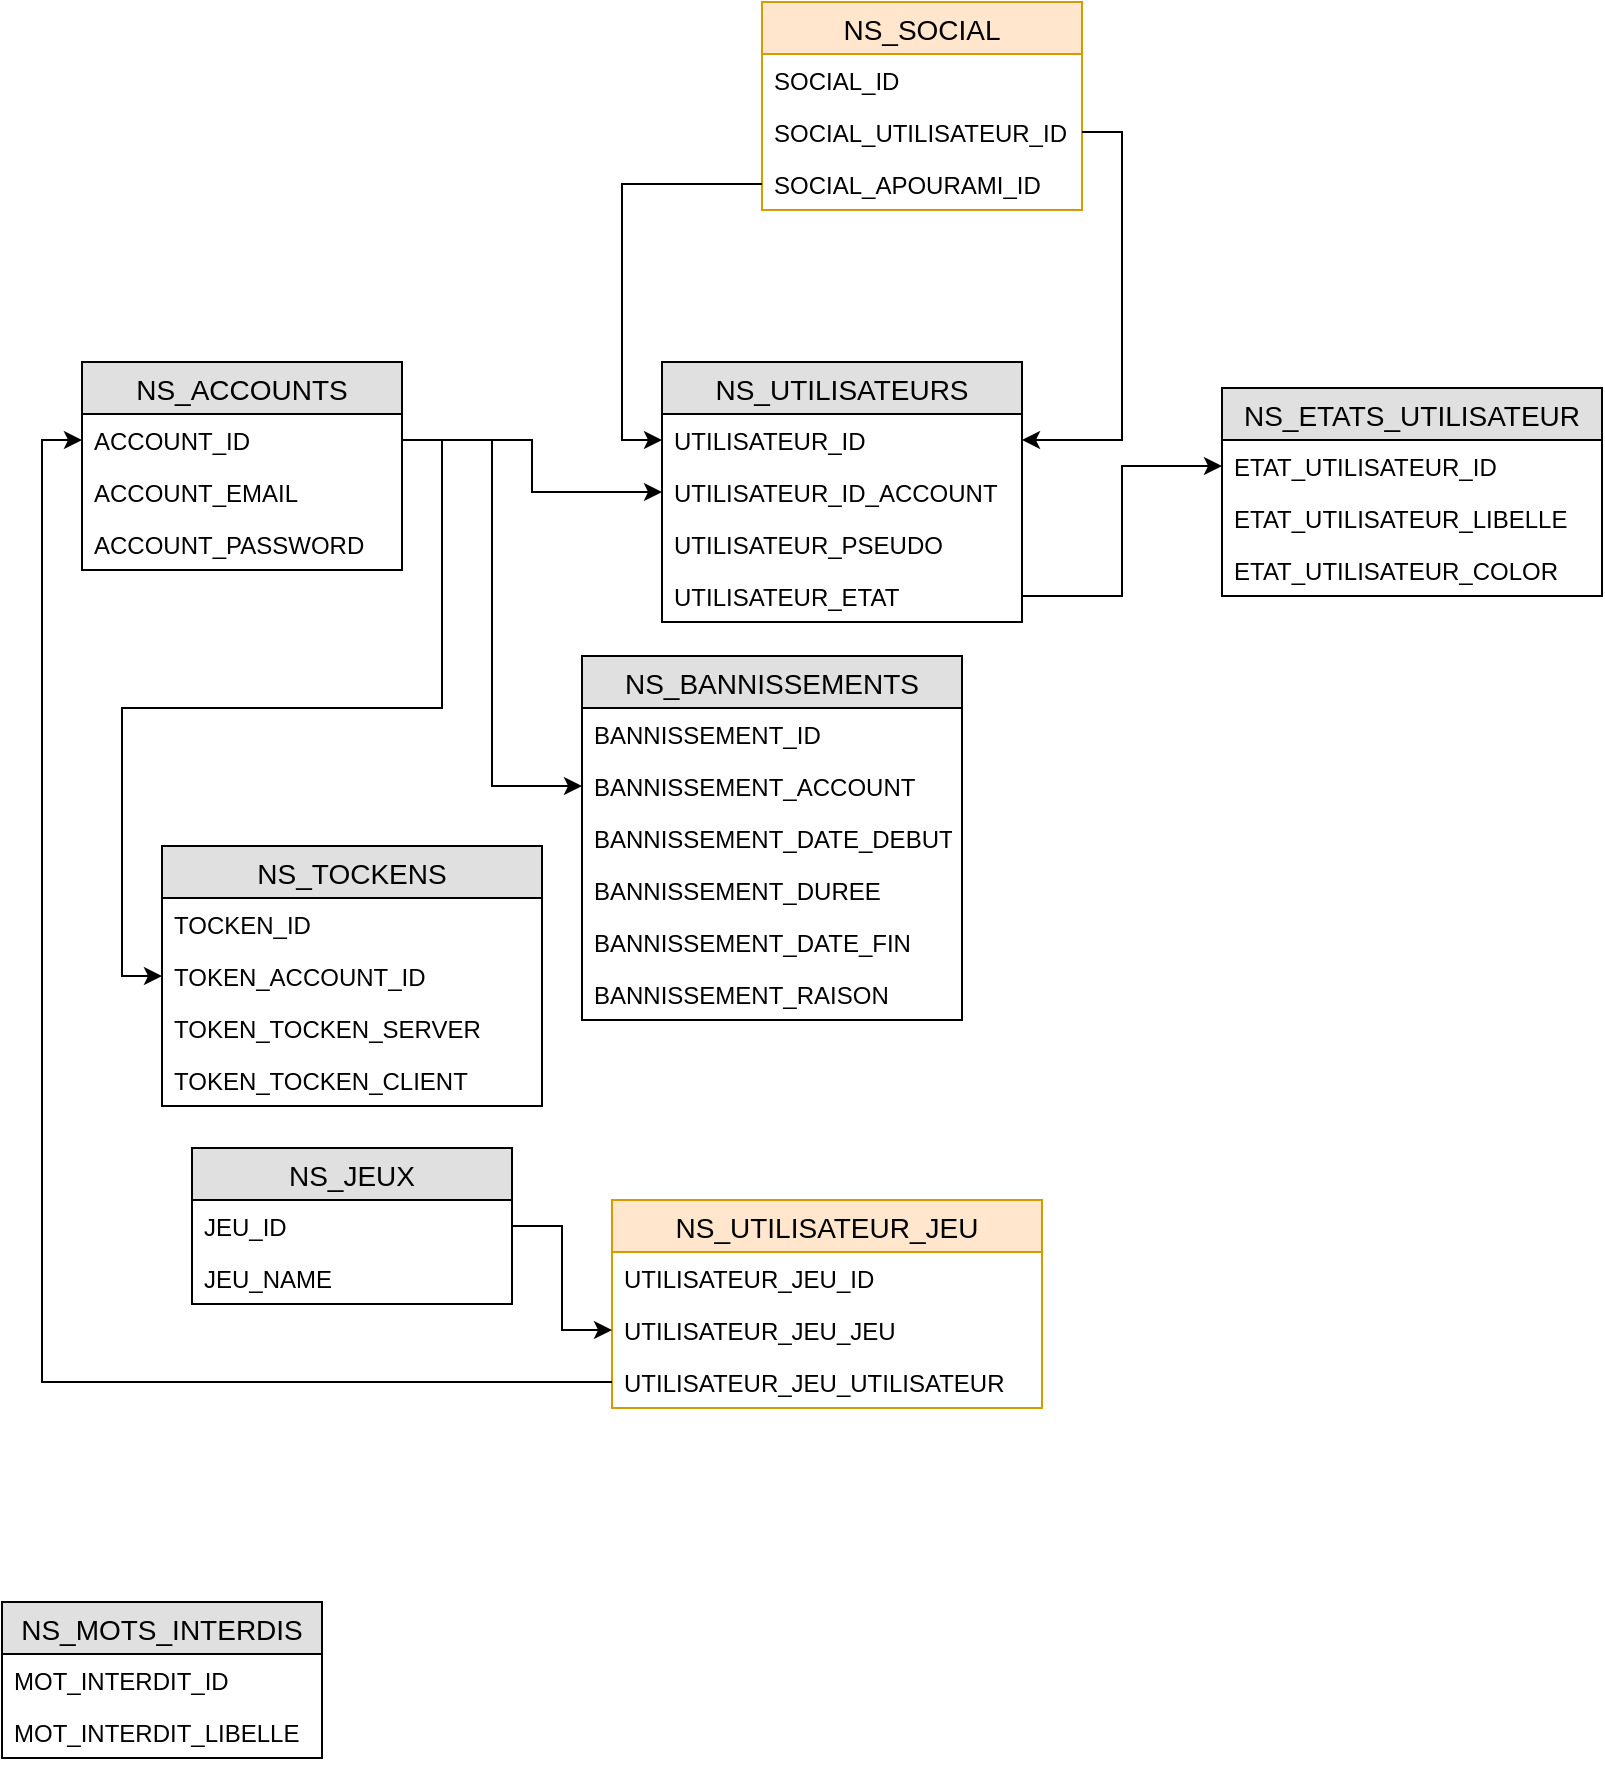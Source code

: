 <mxfile version="12.1.3" type="github" pages="1">
  <diagram id="vOwua9tMfWReTEkp4RUq" name="Page-1">
    <mxGraphModel dx="1408" dy="1924" grid="1" gridSize="10" guides="1" tooltips="1" connect="1" arrows="1" fold="1" page="1" pageScale="1" pageWidth="827" pageHeight="1169" math="0" shadow="0">
      <root>
        <mxCell id="0"/>
        <mxCell id="1" parent="0"/>
        <mxCell id="vrm-YNx-V0Qpc7DbzVik-2" value="NS_ACCOUNTS" style="swimlane;fontStyle=0;childLayout=stackLayout;horizontal=1;startSize=26;fillColor=#e0e0e0;horizontalStack=0;resizeParent=1;resizeParentMax=0;resizeLast=0;collapsible=1;marginBottom=0;swimlaneFillColor=#ffffff;align=center;fontSize=14;" parent="1" vertex="1">
          <mxGeometry x="50" y="30" width="160" height="104" as="geometry"/>
        </mxCell>
        <mxCell id="vrm-YNx-V0Qpc7DbzVik-3" value="ACCOUNT_ID" style="text;strokeColor=none;fillColor=none;spacingLeft=4;spacingRight=4;overflow=hidden;rotatable=0;points=[[0,0.5],[1,0.5]];portConstraint=eastwest;fontSize=12;" parent="vrm-YNx-V0Qpc7DbzVik-2" vertex="1">
          <mxGeometry y="26" width="160" height="26" as="geometry"/>
        </mxCell>
        <mxCell id="vrm-YNx-V0Qpc7DbzVik-4" value="ACCOUNT_EMAIL" style="text;strokeColor=none;fillColor=none;spacingLeft=4;spacingRight=4;overflow=hidden;rotatable=0;points=[[0,0.5],[1,0.5]];portConstraint=eastwest;fontSize=12;" parent="vrm-YNx-V0Qpc7DbzVik-2" vertex="1">
          <mxGeometry y="52" width="160" height="26" as="geometry"/>
        </mxCell>
        <mxCell id="vrm-YNx-V0Qpc7DbzVik-5" value="ACCOUNT_PASSWORD&#xa;" style="text;strokeColor=none;fillColor=none;spacingLeft=4;spacingRight=4;overflow=hidden;rotatable=0;points=[[0,0.5],[1,0.5]];portConstraint=eastwest;fontSize=12;" parent="vrm-YNx-V0Qpc7DbzVik-2" vertex="1">
          <mxGeometry y="78" width="160" height="26" as="geometry"/>
        </mxCell>
        <mxCell id="vrm-YNx-V0Qpc7DbzVik-6" value="NS_UTILISATEURS" style="swimlane;fontStyle=0;childLayout=stackLayout;horizontal=1;startSize=26;fillColor=#e0e0e0;horizontalStack=0;resizeParent=1;resizeParentMax=0;resizeLast=0;collapsible=1;marginBottom=0;swimlaneFillColor=#ffffff;align=center;fontSize=14;" parent="1" vertex="1">
          <mxGeometry x="340" y="30" width="180" height="130" as="geometry"/>
        </mxCell>
        <mxCell id="vrm-YNx-V0Qpc7DbzVik-7" value="UTILISATEUR_ID" style="text;strokeColor=none;fillColor=none;spacingLeft=4;spacingRight=4;overflow=hidden;rotatable=0;points=[[0,0.5],[1,0.5]];portConstraint=eastwest;fontSize=12;" parent="vrm-YNx-V0Qpc7DbzVik-6" vertex="1">
          <mxGeometry y="26" width="180" height="26" as="geometry"/>
        </mxCell>
        <mxCell id="vrm-YNx-V0Qpc7DbzVik-8" value="UTILISATEUR_ID_ACCOUNT" style="text;strokeColor=none;fillColor=none;spacingLeft=4;spacingRight=4;overflow=hidden;rotatable=0;points=[[0,0.5],[1,0.5]];portConstraint=eastwest;fontSize=12;" parent="vrm-YNx-V0Qpc7DbzVik-6" vertex="1">
          <mxGeometry y="52" width="180" height="26" as="geometry"/>
        </mxCell>
        <mxCell id="vrm-YNx-V0Qpc7DbzVik-9" value="UTILISATEUR_PSEUDO" style="text;strokeColor=none;fillColor=none;spacingLeft=4;spacingRight=4;overflow=hidden;rotatable=0;points=[[0,0.5],[1,0.5]];portConstraint=eastwest;fontSize=12;" parent="vrm-YNx-V0Qpc7DbzVik-6" vertex="1">
          <mxGeometry y="78" width="180" height="26" as="geometry"/>
        </mxCell>
        <mxCell id="vrm-YNx-V0Qpc7DbzVik-11" value="UTILISATEUR_ETAT" style="text;strokeColor=none;fillColor=none;spacingLeft=4;spacingRight=4;overflow=hidden;rotatable=0;points=[[0,0.5],[1,0.5]];portConstraint=eastwest;fontSize=12;" parent="vrm-YNx-V0Qpc7DbzVik-6" vertex="1">
          <mxGeometry y="104" width="180" height="26" as="geometry"/>
        </mxCell>
        <mxCell id="vrm-YNx-V0Qpc7DbzVik-14" style="edgeStyle=orthogonalEdgeStyle;rounded=0;orthogonalLoop=1;jettySize=auto;html=1;exitX=1;exitY=0.5;exitDx=0;exitDy=0;entryX=0;entryY=0.5;entryDx=0;entryDy=0;" parent="1" source="vrm-YNx-V0Qpc7DbzVik-3" target="vrm-YNx-V0Qpc7DbzVik-8" edge="1">
          <mxGeometry relative="1" as="geometry"/>
        </mxCell>
        <mxCell id="L5L4jQl7R2wjlSlVkc0Q-1" value="NS_ETATS_UTILISATEUR" style="swimlane;fontStyle=0;childLayout=stackLayout;horizontal=1;startSize=26;fillColor=#e0e0e0;horizontalStack=0;resizeParent=1;resizeParentMax=0;resizeLast=0;collapsible=1;marginBottom=0;swimlaneFillColor=#ffffff;align=center;fontSize=14;" parent="1" vertex="1">
          <mxGeometry x="620" y="43" width="190" height="104" as="geometry"/>
        </mxCell>
        <mxCell id="L5L4jQl7R2wjlSlVkc0Q-2" value="ETAT_UTILISATEUR_ID" style="text;strokeColor=none;fillColor=none;spacingLeft=4;spacingRight=4;overflow=hidden;rotatable=0;points=[[0,0.5],[1,0.5]];portConstraint=eastwest;fontSize=12;" parent="L5L4jQl7R2wjlSlVkc0Q-1" vertex="1">
          <mxGeometry y="26" width="190" height="26" as="geometry"/>
        </mxCell>
        <mxCell id="L5L4jQl7R2wjlSlVkc0Q-3" value="ETAT_UTILISATEUR_LIBELLE" style="text;strokeColor=none;fillColor=none;spacingLeft=4;spacingRight=4;overflow=hidden;rotatable=0;points=[[0,0.5],[1,0.5]];portConstraint=eastwest;fontSize=12;" parent="L5L4jQl7R2wjlSlVkc0Q-1" vertex="1">
          <mxGeometry y="52" width="190" height="26" as="geometry"/>
        </mxCell>
        <mxCell id="L5L4jQl7R2wjlSlVkc0Q-4" value="ETAT_UTILISATEUR_COLOR" style="text;strokeColor=none;fillColor=none;spacingLeft=4;spacingRight=4;overflow=hidden;rotatable=0;points=[[0,0.5],[1,0.5]];portConstraint=eastwest;fontSize=12;" parent="L5L4jQl7R2wjlSlVkc0Q-1" vertex="1">
          <mxGeometry y="78" width="190" height="26" as="geometry"/>
        </mxCell>
        <mxCell id="L5L4jQl7R2wjlSlVkc0Q-5" style="edgeStyle=orthogonalEdgeStyle;rounded=0;orthogonalLoop=1;jettySize=auto;html=1;exitX=1;exitY=0.5;exitDx=0;exitDy=0;entryX=0;entryY=0.5;entryDx=0;entryDy=0;" parent="1" source="vrm-YNx-V0Qpc7DbzVik-11" target="L5L4jQl7R2wjlSlVkc0Q-2" edge="1">
          <mxGeometry relative="1" as="geometry"/>
        </mxCell>
        <mxCell id="2EkwbSrwyG-usgVdnj37-1" value="NS_TOCKENS" style="swimlane;fontStyle=0;childLayout=stackLayout;horizontal=1;startSize=26;fillColor=#e0e0e0;horizontalStack=0;resizeParent=1;resizeParentMax=0;resizeLast=0;collapsible=1;marginBottom=0;swimlaneFillColor=#ffffff;align=center;fontSize=14;" parent="1" vertex="1">
          <mxGeometry x="90" y="272" width="190" height="130" as="geometry"/>
        </mxCell>
        <mxCell id="2EkwbSrwyG-usgVdnj37-2" value="TOCKEN_ID" style="text;strokeColor=none;fillColor=none;spacingLeft=4;spacingRight=4;overflow=hidden;rotatable=0;points=[[0,0.5],[1,0.5]];portConstraint=eastwest;fontSize=12;" parent="2EkwbSrwyG-usgVdnj37-1" vertex="1">
          <mxGeometry y="26" width="190" height="26" as="geometry"/>
        </mxCell>
        <mxCell id="2EkwbSrwyG-usgVdnj37-3" value="TOKEN_ACCOUNT_ID" style="text;strokeColor=none;fillColor=none;spacingLeft=4;spacingRight=4;overflow=hidden;rotatable=0;points=[[0,0.5],[1,0.5]];portConstraint=eastwest;fontSize=12;" parent="2EkwbSrwyG-usgVdnj37-1" vertex="1">
          <mxGeometry y="52" width="190" height="26" as="geometry"/>
        </mxCell>
        <mxCell id="2EkwbSrwyG-usgVdnj37-4" value="TOKEN_TOCKEN_SERVER" style="text;strokeColor=none;fillColor=none;spacingLeft=4;spacingRight=4;overflow=hidden;rotatable=0;points=[[0,0.5],[1,0.5]];portConstraint=eastwest;fontSize=12;" parent="2EkwbSrwyG-usgVdnj37-1" vertex="1">
          <mxGeometry y="78" width="190" height="26" as="geometry"/>
        </mxCell>
        <mxCell id="2EkwbSrwyG-usgVdnj37-5" value="TOKEN_TOCKEN_CLIENT" style="text;strokeColor=none;fillColor=none;spacingLeft=4;spacingRight=4;overflow=hidden;rotatable=0;points=[[0,0.5],[1,0.5]];portConstraint=eastwest;fontSize=12;" parent="2EkwbSrwyG-usgVdnj37-1" vertex="1">
          <mxGeometry y="104" width="190" height="26" as="geometry"/>
        </mxCell>
        <mxCell id="2EkwbSrwyG-usgVdnj37-7" style="edgeStyle=orthogonalEdgeStyle;rounded=0;orthogonalLoop=1;jettySize=auto;html=1;exitX=1;exitY=0.5;exitDx=0;exitDy=0;entryX=0;entryY=0.5;entryDx=0;entryDy=0;" parent="1" source="vrm-YNx-V0Qpc7DbzVik-3" target="2EkwbSrwyG-usgVdnj37-3" edge="1">
          <mxGeometry relative="1" as="geometry"/>
        </mxCell>
        <mxCell id="x6LyHmEvZ7lUPvq_2-3n-1" value="NS_BANNISSEMENTS" style="swimlane;fontStyle=0;childLayout=stackLayout;horizontal=1;startSize=26;fillColor=#e0e0e0;horizontalStack=0;resizeParent=1;resizeParentMax=0;resizeLast=0;collapsible=1;marginBottom=0;swimlaneFillColor=#ffffff;align=center;fontSize=14;" parent="1" vertex="1">
          <mxGeometry x="300" y="177" width="190" height="182" as="geometry"/>
        </mxCell>
        <mxCell id="x6LyHmEvZ7lUPvq_2-3n-2" value="BANNISSEMENT_ID" style="text;strokeColor=none;fillColor=none;spacingLeft=4;spacingRight=4;overflow=hidden;rotatable=0;points=[[0,0.5],[1,0.5]];portConstraint=eastwest;fontSize=12;" parent="x6LyHmEvZ7lUPvq_2-3n-1" vertex="1">
          <mxGeometry y="26" width="190" height="26" as="geometry"/>
        </mxCell>
        <mxCell id="x6LyHmEvZ7lUPvq_2-3n-3" value="BANNISSEMENT_ACCOUNT" style="text;strokeColor=none;fillColor=none;spacingLeft=4;spacingRight=4;overflow=hidden;rotatable=0;points=[[0,0.5],[1,0.5]];portConstraint=eastwest;fontSize=12;" parent="x6LyHmEvZ7lUPvq_2-3n-1" vertex="1">
          <mxGeometry y="52" width="190" height="26" as="geometry"/>
        </mxCell>
        <mxCell id="x6LyHmEvZ7lUPvq_2-3n-4" value="BANNISSEMENT_DATE_DEBUT" style="text;strokeColor=none;fillColor=none;spacingLeft=4;spacingRight=4;overflow=hidden;rotatable=0;points=[[0,0.5],[1,0.5]];portConstraint=eastwest;fontSize=12;" parent="x6LyHmEvZ7lUPvq_2-3n-1" vertex="1">
          <mxGeometry y="78" width="190" height="26" as="geometry"/>
        </mxCell>
        <mxCell id="x6LyHmEvZ7lUPvq_2-3n-5" value="BANNISSEMENT_DUREE" style="text;strokeColor=none;fillColor=none;spacingLeft=4;spacingRight=4;overflow=hidden;rotatable=0;points=[[0,0.5],[1,0.5]];portConstraint=eastwest;fontSize=12;" parent="x6LyHmEvZ7lUPvq_2-3n-1" vertex="1">
          <mxGeometry y="104" width="190" height="26" as="geometry"/>
        </mxCell>
        <mxCell id="x6LyHmEvZ7lUPvq_2-3n-6" value="BANNISSEMENT_DATE_FIN" style="text;strokeColor=none;fillColor=none;spacingLeft=4;spacingRight=4;overflow=hidden;rotatable=0;points=[[0,0.5],[1,0.5]];portConstraint=eastwest;fontSize=12;" parent="x6LyHmEvZ7lUPvq_2-3n-1" vertex="1">
          <mxGeometry y="130" width="190" height="26" as="geometry"/>
        </mxCell>
        <mxCell id="x6LyHmEvZ7lUPvq_2-3n-7" value="BANNISSEMENT_RAISON" style="text;strokeColor=none;fillColor=none;spacingLeft=4;spacingRight=4;overflow=hidden;rotatable=0;points=[[0,0.5],[1,0.5]];portConstraint=eastwest;fontSize=12;" parent="x6LyHmEvZ7lUPvq_2-3n-1" vertex="1">
          <mxGeometry y="156" width="190" height="26" as="geometry"/>
        </mxCell>
        <mxCell id="x6LyHmEvZ7lUPvq_2-3n-8" style="edgeStyle=orthogonalEdgeStyle;rounded=0;orthogonalLoop=1;jettySize=auto;html=1;exitX=1;exitY=0.5;exitDx=0;exitDy=0;entryX=0;entryY=0.5;entryDx=0;entryDy=0;" parent="1" source="vrm-YNx-V0Qpc7DbzVik-3" target="x6LyHmEvZ7lUPvq_2-3n-3" edge="1">
          <mxGeometry relative="1" as="geometry"/>
        </mxCell>
        <mxCell id="x6LyHmEvZ7lUPvq_2-3n-9" value="NS_MOTS_INTERDIS" style="swimlane;fontStyle=0;childLayout=stackLayout;horizontal=1;startSize=26;fillColor=#e0e0e0;horizontalStack=0;resizeParent=1;resizeParentMax=0;resizeLast=0;collapsible=1;marginBottom=0;swimlaneFillColor=#ffffff;align=center;fontSize=14;" parent="1" vertex="1">
          <mxGeometry x="10" y="650" width="160" height="78" as="geometry"/>
        </mxCell>
        <mxCell id="x6LyHmEvZ7lUPvq_2-3n-10" value="MOT_INTERDIT_ID" style="text;strokeColor=none;fillColor=none;spacingLeft=4;spacingRight=4;overflow=hidden;rotatable=0;points=[[0,0.5],[1,0.5]];portConstraint=eastwest;fontSize=12;" parent="x6LyHmEvZ7lUPvq_2-3n-9" vertex="1">
          <mxGeometry y="26" width="160" height="26" as="geometry"/>
        </mxCell>
        <mxCell id="x6LyHmEvZ7lUPvq_2-3n-11" value="MOT_INTERDIT_LIBELLE" style="text;strokeColor=none;fillColor=none;spacingLeft=4;spacingRight=4;overflow=hidden;rotatable=0;points=[[0,0.5],[1,0.5]];portConstraint=eastwest;fontSize=12;" parent="x6LyHmEvZ7lUPvq_2-3n-9" vertex="1">
          <mxGeometry y="52" width="160" height="26" as="geometry"/>
        </mxCell>
        <mxCell id="epYisPFQUvRh3PIykwYL-1" value="NS_JEUX" style="swimlane;fontStyle=0;childLayout=stackLayout;horizontal=1;startSize=26;fillColor=#e0e0e0;horizontalStack=0;resizeParent=1;resizeParentMax=0;resizeLast=0;collapsible=1;marginBottom=0;swimlaneFillColor=#ffffff;align=center;fontSize=14;" vertex="1" parent="1">
          <mxGeometry x="105" y="423" width="160" height="78" as="geometry"/>
        </mxCell>
        <mxCell id="epYisPFQUvRh3PIykwYL-2" value="JEU_ID" style="text;strokeColor=none;fillColor=none;spacingLeft=4;spacingRight=4;overflow=hidden;rotatable=0;points=[[0,0.5],[1,0.5]];portConstraint=eastwest;fontSize=12;" vertex="1" parent="epYisPFQUvRh3PIykwYL-1">
          <mxGeometry y="26" width="160" height="26" as="geometry"/>
        </mxCell>
        <mxCell id="epYisPFQUvRh3PIykwYL-3" value="JEU_NAME" style="text;strokeColor=none;fillColor=none;spacingLeft=4;spacingRight=4;overflow=hidden;rotatable=0;points=[[0,0.5],[1,0.5]];portConstraint=eastwest;fontSize=12;" vertex="1" parent="epYisPFQUvRh3PIykwYL-1">
          <mxGeometry y="52" width="160" height="26" as="geometry"/>
        </mxCell>
        <mxCell id="epYisPFQUvRh3PIykwYL-5" value="NS_UTILISATEUR_JEU" style="swimlane;fontStyle=0;childLayout=stackLayout;horizontal=1;startSize=26;fillColor=#ffe6cc;horizontalStack=0;resizeParent=1;resizeParentMax=0;resizeLast=0;collapsible=1;marginBottom=0;swimlaneFillColor=#ffffff;align=center;fontSize=14;strokeColor=#d79b00;" vertex="1" parent="1">
          <mxGeometry x="315" y="449" width="215" height="104" as="geometry"/>
        </mxCell>
        <mxCell id="epYisPFQUvRh3PIykwYL-6" value="UTILISATEUR_JEU_ID" style="text;strokeColor=none;fillColor=none;spacingLeft=4;spacingRight=4;overflow=hidden;rotatable=0;points=[[0,0.5],[1,0.5]];portConstraint=eastwest;fontSize=12;" vertex="1" parent="epYisPFQUvRh3PIykwYL-5">
          <mxGeometry y="26" width="215" height="26" as="geometry"/>
        </mxCell>
        <mxCell id="epYisPFQUvRh3PIykwYL-7" value="UTILISATEUR_JEU_JEU" style="text;strokeColor=none;fillColor=none;spacingLeft=4;spacingRight=4;overflow=hidden;rotatable=0;points=[[0,0.5],[1,0.5]];portConstraint=eastwest;fontSize=12;" vertex="1" parent="epYisPFQUvRh3PIykwYL-5">
          <mxGeometry y="52" width="215" height="26" as="geometry"/>
        </mxCell>
        <mxCell id="epYisPFQUvRh3PIykwYL-8" value="UTILISATEUR_JEU_UTILISATEUR" style="text;strokeColor=none;fillColor=none;spacingLeft=4;spacingRight=4;overflow=hidden;rotatable=0;points=[[0,0.5],[1,0.5]];portConstraint=eastwest;fontSize=12;" vertex="1" parent="epYisPFQUvRh3PIykwYL-5">
          <mxGeometry y="78" width="215" height="26" as="geometry"/>
        </mxCell>
        <mxCell id="epYisPFQUvRh3PIykwYL-10" style="edgeStyle=orthogonalEdgeStyle;rounded=0;orthogonalLoop=1;jettySize=auto;html=1;exitX=1;exitY=0.5;exitDx=0;exitDy=0;entryX=0;entryY=0.5;entryDx=0;entryDy=0;" edge="1" parent="1" source="epYisPFQUvRh3PIykwYL-2" target="epYisPFQUvRh3PIykwYL-7">
          <mxGeometry relative="1" as="geometry"/>
        </mxCell>
        <mxCell id="epYisPFQUvRh3PIykwYL-11" style="edgeStyle=orthogonalEdgeStyle;rounded=0;orthogonalLoop=1;jettySize=auto;html=1;exitX=0;exitY=0.5;exitDx=0;exitDy=0;entryX=0;entryY=0.5;entryDx=0;entryDy=0;" edge="1" parent="1" source="epYisPFQUvRh3PIykwYL-8" target="vrm-YNx-V0Qpc7DbzVik-3">
          <mxGeometry relative="1" as="geometry"/>
        </mxCell>
        <mxCell id="epYisPFQUvRh3PIykwYL-12" value="NS_SOCIAL" style="swimlane;fontStyle=0;childLayout=stackLayout;horizontal=1;startSize=26;fillColor=#ffe6cc;horizontalStack=0;resizeParent=1;resizeParentMax=0;resizeLast=0;collapsible=1;marginBottom=0;swimlaneFillColor=#ffffff;align=center;fontSize=14;strokeColor=#d79b00;" vertex="1" parent="1">
          <mxGeometry x="390" y="-150" width="160" height="104" as="geometry"/>
        </mxCell>
        <mxCell id="epYisPFQUvRh3PIykwYL-13" value="SOCIAL_ID" style="text;strokeColor=none;fillColor=none;spacingLeft=4;spacingRight=4;overflow=hidden;rotatable=0;points=[[0,0.5],[1,0.5]];portConstraint=eastwest;fontSize=12;" vertex="1" parent="epYisPFQUvRh3PIykwYL-12">
          <mxGeometry y="26" width="160" height="26" as="geometry"/>
        </mxCell>
        <mxCell id="epYisPFQUvRh3PIykwYL-14" value="SOCIAL_UTILISATEUR_ID" style="text;strokeColor=none;fillColor=none;spacingLeft=4;spacingRight=4;overflow=hidden;rotatable=0;points=[[0,0.5],[1,0.5]];portConstraint=eastwest;fontSize=12;" vertex="1" parent="epYisPFQUvRh3PIykwYL-12">
          <mxGeometry y="52" width="160" height="26" as="geometry"/>
        </mxCell>
        <mxCell id="epYisPFQUvRh3PIykwYL-15" value="SOCIAL_APOURAMI_ID" style="text;strokeColor=none;fillColor=none;spacingLeft=4;spacingRight=4;overflow=hidden;rotatable=0;points=[[0,0.5],[1,0.5]];portConstraint=eastwest;fontSize=12;" vertex="1" parent="epYisPFQUvRh3PIykwYL-12">
          <mxGeometry y="78" width="160" height="26" as="geometry"/>
        </mxCell>
        <mxCell id="epYisPFQUvRh3PIykwYL-17" style="edgeStyle=orthogonalEdgeStyle;rounded=0;orthogonalLoop=1;jettySize=auto;html=1;exitX=0;exitY=0.5;exitDx=0;exitDy=0;entryX=0;entryY=0.5;entryDx=0;entryDy=0;" edge="1" parent="1" source="epYisPFQUvRh3PIykwYL-15" target="vrm-YNx-V0Qpc7DbzVik-7">
          <mxGeometry relative="1" as="geometry"/>
        </mxCell>
        <mxCell id="epYisPFQUvRh3PIykwYL-19" style="edgeStyle=orthogonalEdgeStyle;rounded=0;orthogonalLoop=1;jettySize=auto;html=1;exitX=1;exitY=0.5;exitDx=0;exitDy=0;entryX=1;entryY=0.5;entryDx=0;entryDy=0;" edge="1" parent="1" source="epYisPFQUvRh3PIykwYL-14" target="vrm-YNx-V0Qpc7DbzVik-7">
          <mxGeometry relative="1" as="geometry"/>
        </mxCell>
      </root>
    </mxGraphModel>
  </diagram>
</mxfile>
